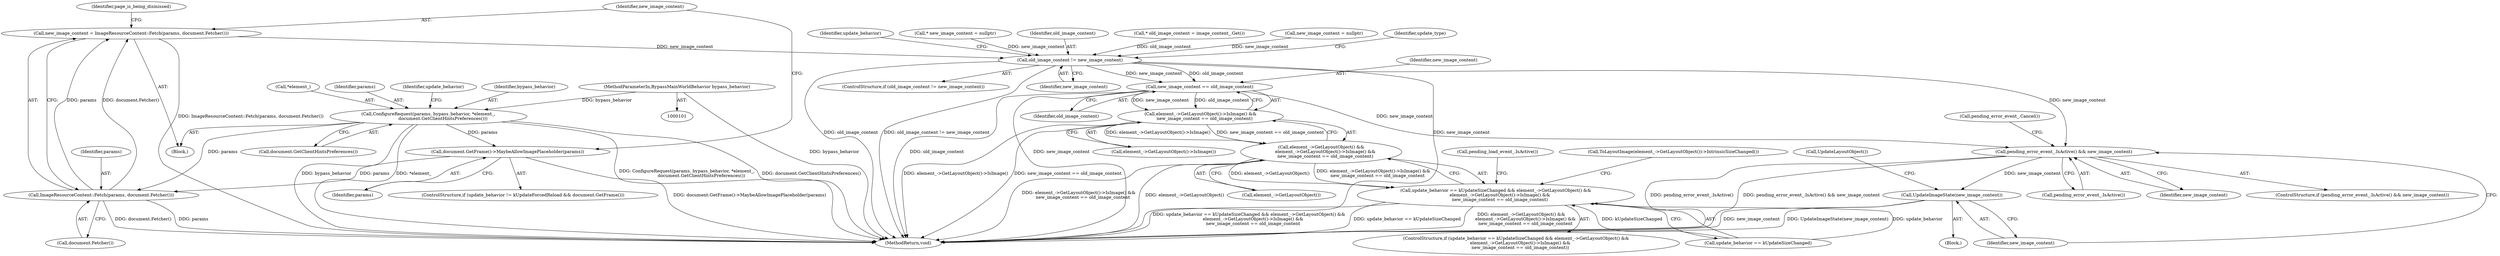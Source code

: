 digraph "0_Chrome_e56aee6473486fdfac0429747284fda7cdd3aae5@pointer" {
"1000217" [label="(Call,new_image_content = ImageResourceContent::Fetch(params, document.Fetcher()))"];
"1000219" [label="(Call,ImageResourceContent::Fetch(params, document.Fetcher()))"];
"1000215" [label="(Call,document.GetFrame()->MaybeAllowImagePlaceholder(params))"];
"1000203" [label="(Call,ConfigureRequest(params, bypass_behavior, *element_,\n                     document.GetClientHintsPreferences()))"];
"1000102" [label="(MethodParameterIn,BypassMainWorldBehavior bypass_behavior)"];
"1000241" [label="(Call,old_image_content != new_image_content)"];
"1000255" [label="(Call,new_image_content == old_image_content)"];
"1000253" [label="(Call,element_->GetLayoutObject()->IsImage() &&\n      new_image_content == old_image_content)"];
"1000251" [label="(Call,element_->GetLayoutObject() &&\n      element_->GetLayoutObject()->IsImage() &&\n      new_image_content == old_image_content)"];
"1000247" [label="(Call,update_behavior == kUpdateSizeChanged && element_->GetLayoutObject() &&\n      element_->GetLayoutObject()->IsImage() &&\n      new_image_content == old_image_content)"];
"1000266" [label="(Call,pending_error_event_.IsActive() && new_image_content)"];
"1000270" [label="(Call,UpdateImageState(new_image_content))"];
"1000249" [label="(Identifier,update_behavior)"];
"1000268" [label="(Identifier,new_image_content)"];
"1000206" [label="(Call,*element_)"];
"1000265" [label="(ControlStructure,if (pending_error_event_.IsActive() && new_image_content))"];
"1000247" [label="(Call,update_behavior == kUpdateSizeChanged && element_->GetLayoutObject() &&\n      element_->GetLayoutObject()->IsImage() &&\n      new_image_content == old_image_content)"];
"1000125" [label="(Call,* new_image_content = nullptr)"];
"1000220" [label="(Identifier,params)"];
"1000102" [label="(MethodParameterIn,BypassMainWorldBehavior bypass_behavior)"];
"1000219" [label="(Call,ImageResourceContent::Fetch(params, document.Fetcher()))"];
"1000204" [label="(Identifier,params)"];
"1000267" [label="(Call,pending_error_event_.IsActive())"];
"1000243" [label="(Identifier,new_image_content)"];
"1000221" [label="(Call,document.Fetcher())"];
"1000223" [label="(Identifier,page_is_being_dismissed)"];
"1000242" [label="(Identifier,old_image_content)"];
"1000237" [label="(Call,* old_image_content = image_content_.Get())"];
"1000251" [label="(Call,element_->GetLayoutObject() &&\n      element_->GetLayoutObject()->IsImage() &&\n      new_image_content == old_image_content)"];
"1000266" [label="(Call,pending_error_event_.IsActive() && new_image_content)"];
"1000270" [label="(Call,UpdateImageState(new_image_content))"];
"1000212" [label="(Identifier,update_behavior)"];
"1000205" [label="(Identifier,bypass_behavior)"];
"1000240" [label="(ControlStructure,if (old_image_content != new_image_content))"];
"1000253" [label="(Call,element_->GetLayoutObject()->IsImage() &&\n      new_image_content == old_image_content)"];
"1000256" [label="(Identifier,new_image_content)"];
"1000255" [label="(Call,new_image_content == old_image_content)"];
"1000254" [label="(Call,element_->GetLayoutObject()->IsImage())"];
"1000208" [label="(Call,document.GetClientHintsPreferences())"];
"1000257" [label="(Identifier,old_image_content)"];
"1000263" [label="(Call,pending_load_event_.IsActive())"];
"1000241" [label="(Call,old_image_content != new_image_content)"];
"1000272" [label="(Call,UpdateLayoutObject())"];
"1000216" [label="(Identifier,params)"];
"1000269" [label="(Call,pending_error_event_.Cancel())"];
"1000246" [label="(ControlStructure,if (update_behavior == kUpdateSizeChanged && element_->GetLayoutObject() &&\n      element_->GetLayoutObject()->IsImage() &&\n      new_image_content == old_image_content))"];
"1000224" [label="(Call,new_image_content = nullptr)"];
"1000259" [label="(Call,ToLayoutImage(element_->GetLayoutObject())->IntrinsicSizeChanged())"];
"1000217" [label="(Call,new_image_content = ImageResourceContent::Fetch(params, document.Fetcher()))"];
"1000218" [label="(Identifier,new_image_content)"];
"1000261" [label="(Block,)"];
"1000134" [label="(Block,)"];
"1000203" [label="(Call,ConfigureRequest(params, bypass_behavior, *element_,\n                     document.GetClientHintsPreferences()))"];
"1000245" [label="(Identifier,update_type)"];
"1000209" [label="(ControlStructure,if (update_behavior != kUpdateForcedReload && document.GetFrame()))"];
"1000252" [label="(Call,element_->GetLayoutObject())"];
"1000271" [label="(Identifier,new_image_content)"];
"1000248" [label="(Call,update_behavior == kUpdateSizeChanged)"];
"1000215" [label="(Call,document.GetFrame()->MaybeAllowImagePlaceholder(params))"];
"1000290" [label="(MethodReturn,void)"];
"1000217" -> "1000134"  [label="AST: "];
"1000217" -> "1000219"  [label="CFG: "];
"1000218" -> "1000217"  [label="AST: "];
"1000219" -> "1000217"  [label="AST: "];
"1000223" -> "1000217"  [label="CFG: "];
"1000217" -> "1000290"  [label="DDG: ImageResourceContent::Fetch(params, document.Fetcher())"];
"1000219" -> "1000217"  [label="DDG: params"];
"1000219" -> "1000217"  [label="DDG: document.Fetcher()"];
"1000217" -> "1000241"  [label="DDG: new_image_content"];
"1000219" -> "1000221"  [label="CFG: "];
"1000220" -> "1000219"  [label="AST: "];
"1000221" -> "1000219"  [label="AST: "];
"1000219" -> "1000290"  [label="DDG: document.Fetcher()"];
"1000219" -> "1000290"  [label="DDG: params"];
"1000215" -> "1000219"  [label="DDG: params"];
"1000203" -> "1000219"  [label="DDG: params"];
"1000215" -> "1000209"  [label="AST: "];
"1000215" -> "1000216"  [label="CFG: "];
"1000216" -> "1000215"  [label="AST: "];
"1000218" -> "1000215"  [label="CFG: "];
"1000215" -> "1000290"  [label="DDG: document.GetFrame()->MaybeAllowImagePlaceholder(params)"];
"1000203" -> "1000215"  [label="DDG: params"];
"1000203" -> "1000134"  [label="AST: "];
"1000203" -> "1000208"  [label="CFG: "];
"1000204" -> "1000203"  [label="AST: "];
"1000205" -> "1000203"  [label="AST: "];
"1000206" -> "1000203"  [label="AST: "];
"1000208" -> "1000203"  [label="AST: "];
"1000212" -> "1000203"  [label="CFG: "];
"1000203" -> "1000290"  [label="DDG: *element_"];
"1000203" -> "1000290"  [label="DDG: ConfigureRequest(params, bypass_behavior, *element_,\n                     document.GetClientHintsPreferences())"];
"1000203" -> "1000290"  [label="DDG: document.GetClientHintsPreferences()"];
"1000203" -> "1000290"  [label="DDG: bypass_behavior"];
"1000102" -> "1000203"  [label="DDG: bypass_behavior"];
"1000102" -> "1000101"  [label="AST: "];
"1000102" -> "1000290"  [label="DDG: bypass_behavior"];
"1000241" -> "1000240"  [label="AST: "];
"1000241" -> "1000243"  [label="CFG: "];
"1000242" -> "1000241"  [label="AST: "];
"1000243" -> "1000241"  [label="AST: "];
"1000245" -> "1000241"  [label="CFG: "];
"1000249" -> "1000241"  [label="CFG: "];
"1000241" -> "1000290"  [label="DDG: old_image_content"];
"1000241" -> "1000290"  [label="DDG: old_image_content != new_image_content"];
"1000241" -> "1000290"  [label="DDG: new_image_content"];
"1000237" -> "1000241"  [label="DDG: old_image_content"];
"1000125" -> "1000241"  [label="DDG: new_image_content"];
"1000224" -> "1000241"  [label="DDG: new_image_content"];
"1000241" -> "1000255"  [label="DDG: new_image_content"];
"1000241" -> "1000255"  [label="DDG: old_image_content"];
"1000241" -> "1000266"  [label="DDG: new_image_content"];
"1000255" -> "1000253"  [label="AST: "];
"1000255" -> "1000257"  [label="CFG: "];
"1000256" -> "1000255"  [label="AST: "];
"1000257" -> "1000255"  [label="AST: "];
"1000253" -> "1000255"  [label="CFG: "];
"1000255" -> "1000290"  [label="DDG: old_image_content"];
"1000255" -> "1000290"  [label="DDG: new_image_content"];
"1000255" -> "1000253"  [label="DDG: new_image_content"];
"1000255" -> "1000253"  [label="DDG: old_image_content"];
"1000255" -> "1000266"  [label="DDG: new_image_content"];
"1000253" -> "1000251"  [label="AST: "];
"1000253" -> "1000254"  [label="CFG: "];
"1000254" -> "1000253"  [label="AST: "];
"1000251" -> "1000253"  [label="CFG: "];
"1000253" -> "1000290"  [label="DDG: new_image_content == old_image_content"];
"1000253" -> "1000290"  [label="DDG: element_->GetLayoutObject()->IsImage()"];
"1000253" -> "1000251"  [label="DDG: element_->GetLayoutObject()->IsImage()"];
"1000253" -> "1000251"  [label="DDG: new_image_content == old_image_content"];
"1000251" -> "1000247"  [label="AST: "];
"1000251" -> "1000252"  [label="CFG: "];
"1000252" -> "1000251"  [label="AST: "];
"1000247" -> "1000251"  [label="CFG: "];
"1000251" -> "1000290"  [label="DDG: element_->GetLayoutObject()->IsImage() &&\n      new_image_content == old_image_content"];
"1000251" -> "1000290"  [label="DDG: element_->GetLayoutObject()"];
"1000251" -> "1000247"  [label="DDG: element_->GetLayoutObject()"];
"1000251" -> "1000247"  [label="DDG: element_->GetLayoutObject()->IsImage() &&\n      new_image_content == old_image_content"];
"1000247" -> "1000246"  [label="AST: "];
"1000247" -> "1000248"  [label="CFG: "];
"1000248" -> "1000247"  [label="AST: "];
"1000259" -> "1000247"  [label="CFG: "];
"1000263" -> "1000247"  [label="CFG: "];
"1000247" -> "1000290"  [label="DDG: update_behavior == kUpdateSizeChanged"];
"1000247" -> "1000290"  [label="DDG: element_->GetLayoutObject() &&\n      element_->GetLayoutObject()->IsImage() &&\n      new_image_content == old_image_content"];
"1000247" -> "1000290"  [label="DDG: update_behavior == kUpdateSizeChanged && element_->GetLayoutObject() &&\n      element_->GetLayoutObject()->IsImage() &&\n      new_image_content == old_image_content"];
"1000248" -> "1000247"  [label="DDG: update_behavior"];
"1000248" -> "1000247"  [label="DDG: kUpdateSizeChanged"];
"1000266" -> "1000265"  [label="AST: "];
"1000266" -> "1000267"  [label="CFG: "];
"1000266" -> "1000268"  [label="CFG: "];
"1000267" -> "1000266"  [label="AST: "];
"1000268" -> "1000266"  [label="AST: "];
"1000269" -> "1000266"  [label="CFG: "];
"1000271" -> "1000266"  [label="CFG: "];
"1000266" -> "1000290"  [label="DDG: pending_error_event_.IsActive()"];
"1000266" -> "1000290"  [label="DDG: pending_error_event_.IsActive() && new_image_content"];
"1000266" -> "1000270"  [label="DDG: new_image_content"];
"1000270" -> "1000261"  [label="AST: "];
"1000270" -> "1000271"  [label="CFG: "];
"1000271" -> "1000270"  [label="AST: "];
"1000272" -> "1000270"  [label="CFG: "];
"1000270" -> "1000290"  [label="DDG: UpdateImageState(new_image_content)"];
"1000270" -> "1000290"  [label="DDG: new_image_content"];
}
